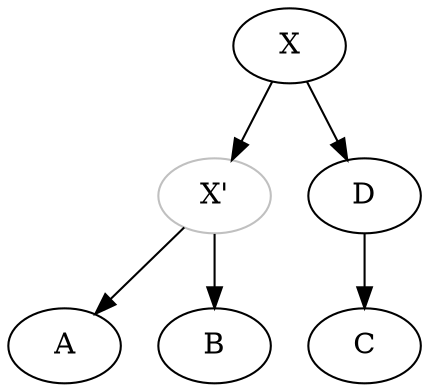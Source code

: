 digraph {
    Xprime [label="X'"]
    X -> Xprime;
    X -> D ;
    Xprime -> A;
    Xprime -> B;
    D -> C;

    Xprime[color="grey"]
}
